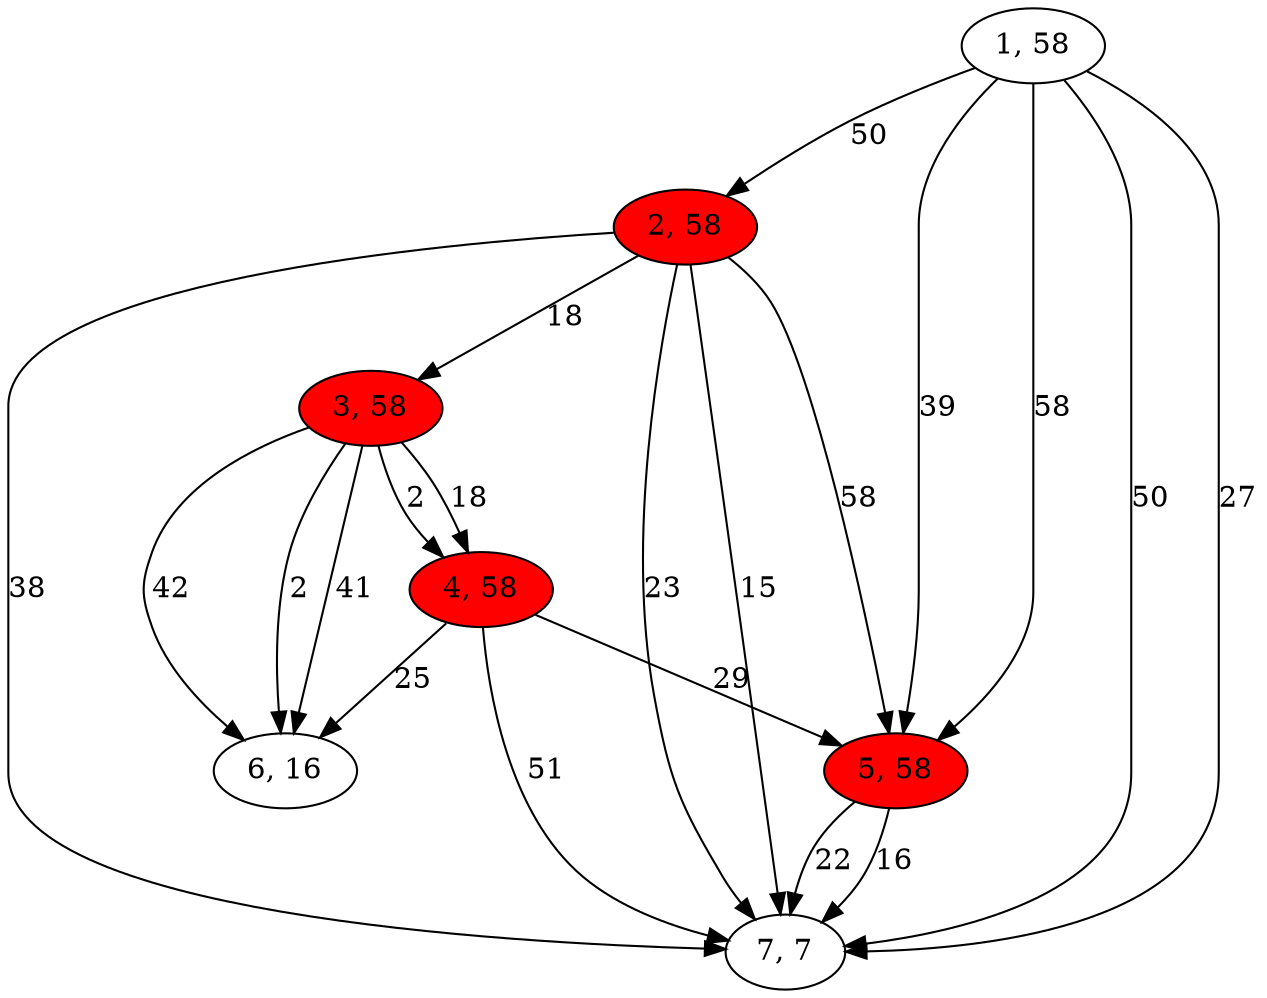 digraph G{
1[label="1, 58"]
2[label="2, 58"]
3[label="3, 58"]
4[label="4, 58"]
5[label="5, 58"]
6[label="6, 16"]
7[label="7, 7"]
1->7[label="50"]
1->7[label="27"]
1->5[label="39"]
1->5[label="58"]
1->2[label="50"]
2[style = filled,fillcolor=red]
2->5[label="58"]
2->7[label="23"]
2->7[label="15"]
2->7[label="38"]
2->3[label="18"]
3[style = filled,fillcolor=red]
3->4[label="18"]
3->6[label="41"]
3->6[label="42"]
3->6[label="2"]
3->4[label="2"]
4[style = filled,fillcolor=red]
4->6[label="25"]
4->7[label="51"]
4->5[label="29"]
5[style = filled,fillcolor=red]
5->7[label="16"]
5->7[label="22"]
}
